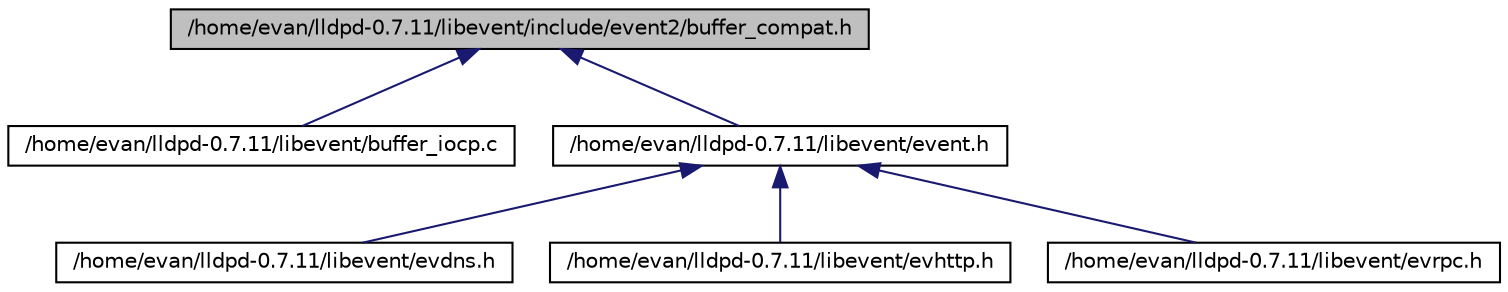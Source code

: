 digraph G
{
  edge [fontname="Helvetica",fontsize="10",labelfontname="Helvetica",labelfontsize="10"];
  node [fontname="Helvetica",fontsize="10",shape=record];
  Node1 [label="/home/evan/lldpd-0.7.11/libevent/include/event2/buffer_compat.h",height=0.2,width=0.4,color="black", fillcolor="grey75", style="filled" fontcolor="black"];
  Node1 -> Node2 [dir="back",color="midnightblue",fontsize="10",style="solid",fontname="Helvetica"];
  Node2 [label="/home/evan/lldpd-0.7.11/libevent/buffer_iocp.c",height=0.2,width=0.4,color="black", fillcolor="white", style="filled",URL="$buffer__iocp_8c.html"];
  Node1 -> Node3 [dir="back",color="midnightblue",fontsize="10",style="solid",fontname="Helvetica"];
  Node3 [label="/home/evan/lldpd-0.7.11/libevent/event.h",height=0.2,width=0.4,color="black", fillcolor="white", style="filled",URL="$event_8h_source.html"];
  Node3 -> Node4 [dir="back",color="midnightblue",fontsize="10",style="solid",fontname="Helvetica"];
  Node4 [label="/home/evan/lldpd-0.7.11/libevent/evdns.h",height=0.2,width=0.4,color="black", fillcolor="white", style="filled",URL="$evdns_8h.html"];
  Node3 -> Node5 [dir="back",color="midnightblue",fontsize="10",style="solid",fontname="Helvetica"];
  Node5 [label="/home/evan/lldpd-0.7.11/libevent/evhttp.h",height=0.2,width=0.4,color="black", fillcolor="white", style="filled",URL="$evhttp_8h.html"];
  Node3 -> Node6 [dir="back",color="midnightblue",fontsize="10",style="solid",fontname="Helvetica"];
  Node6 [label="/home/evan/lldpd-0.7.11/libevent/evrpc.h",height=0.2,width=0.4,color="black", fillcolor="white", style="filled",URL="$evrpc_8h.html"];
}
